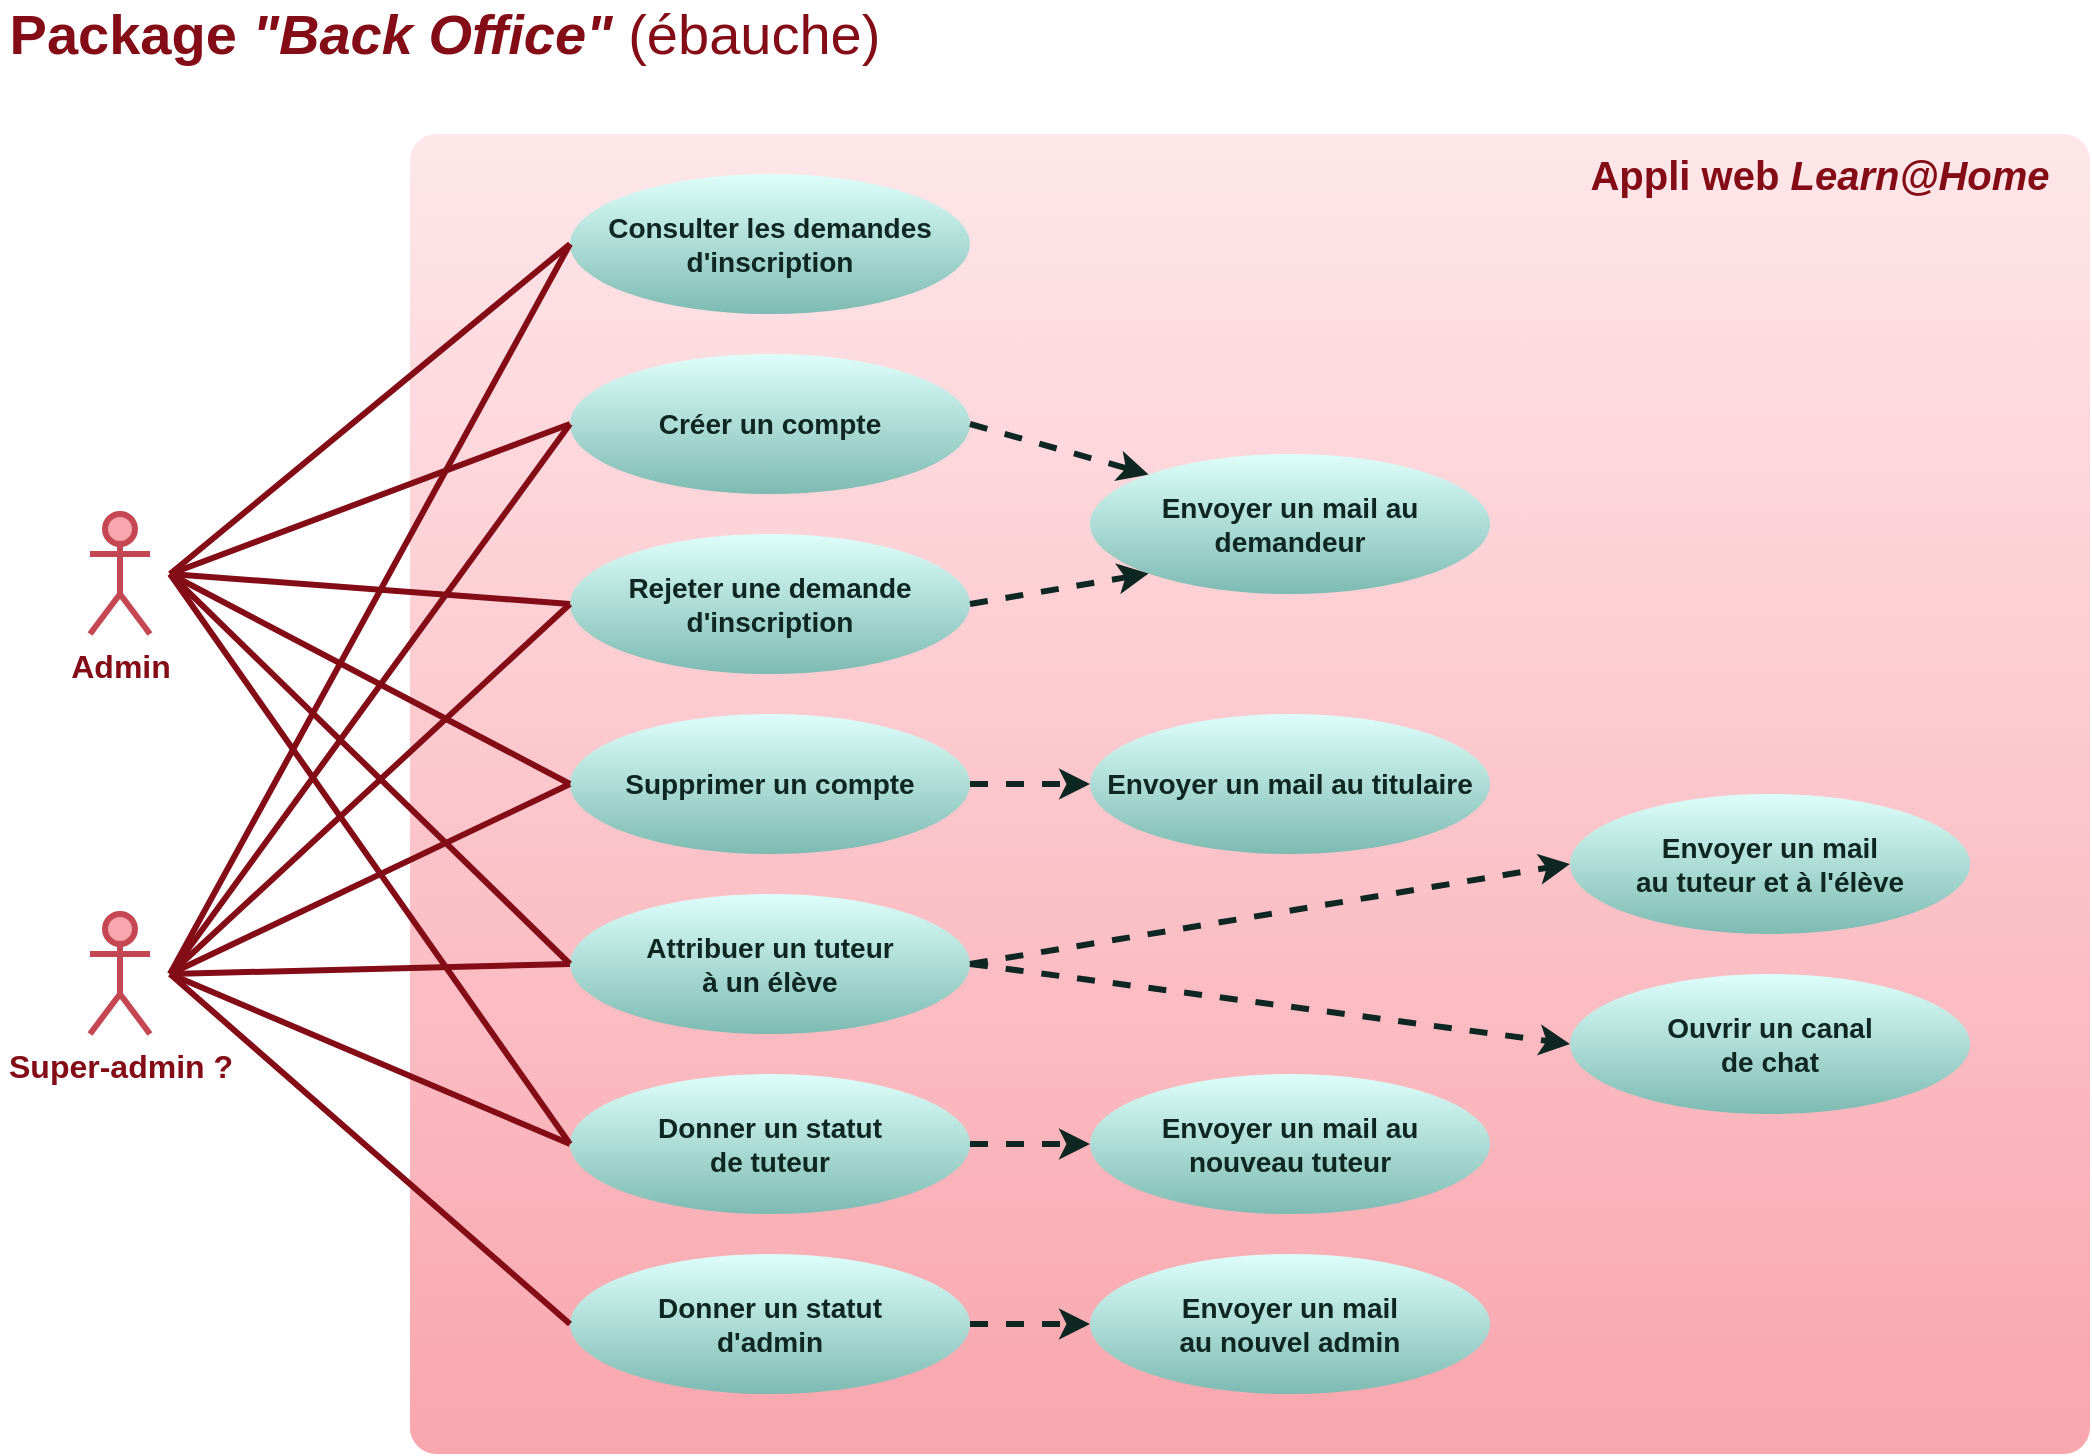 <mxfile>
    <diagram id="AmlEpA3_1aYCrx1T0YUR" name="Page-1">
        <mxGraphModel dx="1296" dy="957" grid="0" gridSize="10" guides="1" tooltips="1" connect="1" arrows="1" fold="1" page="1" pageScale="1" pageWidth="1169" pageHeight="827" background="#ffffff" math="0" shadow="0">
            <root>
                <mxCell id="0"/>
                <mxCell id="1" parent="0"/>
                <mxCell id="9" value="&lt;font size=&quot;1&quot; color=&quot;#830c17&quot;&gt;&lt;span style=&quot;font-size: 28px&quot;&gt;&lt;b&gt;Package &lt;/b&gt;&lt;i style=&quot;font-weight: bold&quot;&gt;&quot;Back Office&quot;&lt;/i&gt; (ébauche)&lt;/span&gt;&lt;/font&gt;" style="text;html=1;strokeColor=none;fillColor=none;align=center;verticalAlign=middle;whiteSpace=wrap;rounded=0;fontColor=#660000;" parent="1" vertex="1">
                    <mxGeometry x="35" y="60" width="445" height="20" as="geometry"/>
                </mxCell>
                <mxCell id="10" value="" style="rounded=1;whiteSpace=wrap;html=1;fontColor=#660000;strokeWidth=3;strokeColor=none;fillColor=#F9A6AE;gradientColor=#fee7ea;gradientDirection=north;arcSize=2;" parent="1" vertex="1">
                    <mxGeometry x="240" y="120" width="840" height="660" as="geometry"/>
                </mxCell>
                <mxCell id="11" value="&lt;font style=&quot;font-size: 16px&quot;&gt;Admin&lt;/font&gt;" style="shape=umlActor;verticalLabelPosition=bottom;verticalAlign=top;html=1;strokeWidth=3;strokeColor=#C64754;fillColor=#f9a6ae;fontColor=#830C17;fontStyle=1" parent="1" vertex="1">
                    <mxGeometry x="80" y="310" width="30" height="60" as="geometry"/>
                </mxCell>
                <mxCell id="13" value="&lt;font color=&quot;#830c17&quot;&gt;&lt;span style=&quot;font-size: 20px&quot;&gt;&lt;b&gt;Appli web&lt;i&gt; Learn@Home&lt;/i&gt;&lt;/b&gt;&lt;/span&gt;&lt;/font&gt;" style="text;html=1;strokeColor=none;fillColor=none;align=center;verticalAlign=middle;whiteSpace=wrap;rounded=0;fontColor=#660000;" parent="1" vertex="1">
                    <mxGeometry x="820" y="130" width="250" height="20" as="geometry"/>
                </mxCell>
                <mxCell id="19" value="&lt;font style=&quot;font-size: 14px&quot;&gt;&lt;b&gt;Donner un statut &lt;br&gt;de tuteur&lt;br&gt;&lt;/b&gt;&lt;/font&gt;" style="ellipse;whiteSpace=wrap;html=1;rounded=1;strokeWidth=3;fontColor=#0e2723;strokeColor=none;fillColor=#defefa;gradientColor=#7dbbb2;" parent="1" vertex="1">
                    <mxGeometry x="320" y="590" width="200" height="70" as="geometry"/>
                </mxCell>
                <mxCell id="36" value="" style="endArrow=none;html=1;fontColor=#0e2723;strokeWidth=3;strokeColor=#830C17;exitX=0;exitY=0.5;exitDx=0;exitDy=0;" parent="1" source="19" edge="1">
                    <mxGeometry width="50" height="50" relative="1" as="geometry">
                        <mxPoint x="318.5" y="272" as="sourcePoint"/>
                        <mxPoint x="120" y="340" as="targetPoint"/>
                    </mxGeometry>
                </mxCell>
                <mxCell id="37" value="&lt;font style=&quot;font-size: 14px&quot;&gt;&lt;b&gt;Attribuer un tuteur &lt;br&gt;à un élève&lt;br&gt;&lt;/b&gt;&lt;/font&gt;" style="ellipse;whiteSpace=wrap;html=1;rounded=1;strokeWidth=3;fontColor=#0e2723;strokeColor=none;fillColor=#defefa;gradientColor=#7dbbb2;" parent="1" vertex="1">
                    <mxGeometry x="320" y="500" width="200" height="70" as="geometry"/>
                </mxCell>
                <mxCell id="40" value="" style="endArrow=none;html=1;fontColor=#0e2723;strokeWidth=3;strokeColor=#830C17;exitX=0;exitY=0.5;exitDx=0;exitDy=0;" parent="1" source="37" edge="1">
                    <mxGeometry width="50" height="50" relative="1" as="geometry">
                        <mxPoint x="495" y="382" as="sourcePoint"/>
                        <mxPoint x="120" y="340" as="targetPoint"/>
                    </mxGeometry>
                </mxCell>
                <mxCell id="42" value="&lt;font&gt;&lt;b&gt;&lt;font style=&quot;font-size: 14px&quot;&gt;Consulter les demandes d'inscription&lt;/font&gt;&lt;br&gt;&lt;/b&gt;&lt;/font&gt;" style="ellipse;whiteSpace=wrap;html=1;rounded=1;strokeWidth=3;fontColor=#0e2723;strokeColor=none;fillColor=#defefa;gradientColor=#7dbbb2;" vertex="1" parent="1">
                    <mxGeometry x="320" y="140" width="200" height="70" as="geometry"/>
                </mxCell>
                <mxCell id="43" value="&lt;font&gt;&lt;b&gt;&lt;font style=&quot;font-size: 14px&quot;&gt;Créer un compte&lt;/font&gt;&lt;br&gt;&lt;/b&gt;&lt;/font&gt;" style="ellipse;whiteSpace=wrap;html=1;rounded=1;strokeWidth=3;fontColor=#0e2723;strokeColor=none;fillColor=#defefa;gradientColor=#7dbbb2;" vertex="1" parent="1">
                    <mxGeometry x="320" y="230" width="200" height="70" as="geometry"/>
                </mxCell>
                <mxCell id="44" value="&lt;font&gt;&lt;b&gt;&lt;font style=&quot;font-size: 14px&quot;&gt;Envoyer un mail au demandeur&lt;/font&gt;&lt;br&gt;&lt;/b&gt;&lt;/font&gt;" style="ellipse;whiteSpace=wrap;html=1;rounded=1;strokeWidth=3;fontColor=#0e2723;strokeColor=none;fillColor=#defefa;gradientColor=#7dbbb2;" vertex="1" parent="1">
                    <mxGeometry x="580" y="280" width="200" height="70" as="geometry"/>
                </mxCell>
                <mxCell id="45" value="" style="endArrow=classic;html=1;fontColor=#0e2723;strokeColor=#0E2723;strokeWidth=3;exitX=1;exitY=0.5;exitDx=0;exitDy=0;dashed=1;entryX=0;entryY=0;entryDx=0;entryDy=0;" edge="1" parent="1" source="43" target="44">
                    <mxGeometry width="50" height="50" relative="1" as="geometry">
                        <mxPoint x="525" y="363" as="sourcePoint"/>
                        <mxPoint x="628" y="528" as="targetPoint"/>
                    </mxGeometry>
                </mxCell>
                <mxCell id="46" value="&lt;font&gt;&lt;b&gt;&lt;font style=&quot;font-size: 14px&quot;&gt;Supprimer un compte&lt;/font&gt;&lt;br&gt;&lt;/b&gt;&lt;/font&gt;" style="ellipse;whiteSpace=wrap;html=1;rounded=1;strokeWidth=3;fontColor=#0e2723;strokeColor=none;fillColor=#defefa;gradientColor=#7dbbb2;" vertex="1" parent="1">
                    <mxGeometry x="320" y="410" width="200" height="70" as="geometry"/>
                </mxCell>
                <mxCell id="47" value="&lt;font&gt;&lt;b&gt;&lt;font style=&quot;font-size: 14px&quot;&gt;Envoyer un mail au titulaire&lt;/font&gt;&lt;br&gt;&lt;/b&gt;&lt;/font&gt;" style="ellipse;whiteSpace=wrap;html=1;rounded=1;strokeWidth=3;fontColor=#0e2723;strokeColor=none;fillColor=#defefa;gradientColor=#7dbbb2;" vertex="1" parent="1">
                    <mxGeometry x="580" y="410" width="200" height="70" as="geometry"/>
                </mxCell>
                <mxCell id="48" value="" style="endArrow=classic;html=1;fontColor=#0e2723;strokeColor=#0E2723;strokeWidth=3;exitX=1;exitY=0.5;exitDx=0;exitDy=0;dashed=1;entryX=0;entryY=0.5;entryDx=0;entryDy=0;" edge="1" parent="1" source="46" target="47">
                    <mxGeometry width="50" height="50" relative="1" as="geometry">
                        <mxPoint x="525" y="583" as="sourcePoint"/>
                        <mxPoint x="648" y="583" as="targetPoint"/>
                    </mxGeometry>
                </mxCell>
                <mxCell id="49" value="&lt;font style=&quot;font-size: 14px&quot;&gt;&lt;b&gt;Donner un statut&lt;br&gt;d'admin&lt;br&gt;&lt;/b&gt;&lt;/font&gt;" style="ellipse;whiteSpace=wrap;html=1;rounded=1;strokeWidth=3;fontColor=#0e2723;strokeColor=none;fillColor=#defefa;gradientColor=#7dbbb2;" vertex="1" parent="1">
                    <mxGeometry x="320" y="680" width="200" height="70" as="geometry"/>
                </mxCell>
                <mxCell id="50" value="&lt;font&gt;&lt;b&gt;&lt;font style=&quot;font-size: 14px&quot;&gt;Envoyer un mail &lt;br&gt;au tuteur et à l'élève&lt;/font&gt;&lt;br&gt;&lt;/b&gt;&lt;/font&gt;" style="ellipse;whiteSpace=wrap;html=1;rounded=1;strokeWidth=3;fontColor=#0e2723;strokeColor=none;fillColor=#defefa;gradientColor=#7dbbb2;" vertex="1" parent="1">
                    <mxGeometry x="820" y="450" width="200" height="70" as="geometry"/>
                </mxCell>
                <mxCell id="51" value="&lt;font style=&quot;font-size: 14px&quot;&gt;&lt;b&gt;Envoyer un mail au&lt;br&gt;nouveau tuteur&lt;br&gt;&lt;/b&gt;&lt;/font&gt;" style="ellipse;whiteSpace=wrap;html=1;rounded=1;strokeWidth=3;fontColor=#0e2723;strokeColor=none;fillColor=#defefa;gradientColor=#7dbbb2;" vertex="1" parent="1">
                    <mxGeometry x="580" y="590" width="200" height="70" as="geometry"/>
                </mxCell>
                <mxCell id="52" value="&lt;font&gt;&lt;b&gt;&lt;font style=&quot;font-size: 14px&quot;&gt;Envoyer un mail &lt;br&gt;au nouvel admin&lt;/font&gt;&lt;br&gt;&lt;/b&gt;&lt;/font&gt;" style="ellipse;whiteSpace=wrap;html=1;rounded=1;strokeWidth=3;fontColor=#0e2723;strokeColor=none;fillColor=#defefa;gradientColor=#7dbbb2;" vertex="1" parent="1">
                    <mxGeometry x="580" y="680" width="200" height="70" as="geometry"/>
                </mxCell>
                <mxCell id="53" value="" style="endArrow=classic;html=1;fontColor=#0e2723;strokeColor=#0E2723;strokeWidth=3;exitX=1;exitY=0.5;exitDx=0;exitDy=0;dashed=1;entryX=0;entryY=0.5;entryDx=0;entryDy=0;" edge="1" parent="1" source="37" target="50">
                    <mxGeometry width="50" height="50" relative="1" as="geometry">
                        <mxPoint x="530" y="405" as="sourcePoint"/>
                        <mxPoint x="648" y="405" as="targetPoint"/>
                    </mxGeometry>
                </mxCell>
                <mxCell id="54" value="" style="endArrow=classic;html=1;fontColor=#0e2723;strokeColor=#0E2723;strokeWidth=3;exitX=1;exitY=0.5;exitDx=0;exitDy=0;dashed=1;entryX=0;entryY=0.5;entryDx=0;entryDy=0;" edge="1" parent="1" source="49" target="52">
                    <mxGeometry width="50" height="50" relative="1" as="geometry">
                        <mxPoint x="530" y="505" as="sourcePoint"/>
                        <mxPoint x="648" y="505" as="targetPoint"/>
                    </mxGeometry>
                </mxCell>
                <mxCell id="55" value="" style="endArrow=classic;html=1;fontColor=#0e2723;strokeColor=#0E2723;strokeWidth=3;exitX=1;exitY=0.5;exitDx=0;exitDy=0;dashed=1;entryX=0;entryY=0.5;entryDx=0;entryDy=0;" edge="1" parent="1" source="19" target="51">
                    <mxGeometry width="50" height="50" relative="1" as="geometry">
                        <mxPoint x="540" y="515" as="sourcePoint"/>
                        <mxPoint x="658" y="515" as="targetPoint"/>
                    </mxGeometry>
                </mxCell>
                <mxCell id="56" value="&lt;font style=&quot;font-size: 16px&quot;&gt;Super-admin ?&lt;br&gt;&lt;/font&gt;" style="shape=umlActor;verticalLabelPosition=bottom;verticalAlign=top;html=1;strokeWidth=3;strokeColor=#C64754;fillColor=#f9a6ae;fontColor=#830C17;fontStyle=1" vertex="1" parent="1">
                    <mxGeometry x="80" y="510" width="30" height="60" as="geometry"/>
                </mxCell>
                <mxCell id="64" value="" style="endArrow=none;html=1;fontColor=#0e2723;strokeWidth=3;strokeColor=#830C17;exitX=0;exitY=0.5;exitDx=0;exitDy=0;" edge="1" parent="1" source="46">
                    <mxGeometry width="50" height="50" relative="1" as="geometry">
                        <mxPoint x="330" y="605" as="sourcePoint"/>
                        <mxPoint x="120" y="340" as="targetPoint"/>
                    </mxGeometry>
                </mxCell>
                <mxCell id="65" value="" style="endArrow=none;html=1;fontColor=#0e2723;strokeWidth=3;strokeColor=#830C17;exitX=0;exitY=0.5;exitDx=0;exitDy=0;" edge="1" parent="1" source="43">
                    <mxGeometry width="50" height="50" relative="1" as="geometry">
                        <mxPoint x="340" y="615" as="sourcePoint"/>
                        <mxPoint x="120" y="340" as="targetPoint"/>
                    </mxGeometry>
                </mxCell>
                <mxCell id="66" value="" style="endArrow=none;html=1;fontColor=#0e2723;strokeWidth=3;strokeColor=#830C17;exitX=0;exitY=0.5;exitDx=0;exitDy=0;" edge="1" parent="1" source="42">
                    <mxGeometry width="50" height="50" relative="1" as="geometry">
                        <mxPoint x="350" y="625" as="sourcePoint"/>
                        <mxPoint x="120" y="340" as="targetPoint"/>
                    </mxGeometry>
                </mxCell>
                <mxCell id="67" value="" style="endArrow=none;html=1;fontColor=#0e2723;strokeWidth=3;strokeColor=#830C17;exitX=0;exitY=0.5;exitDx=0;exitDy=0;" edge="1" parent="1" source="46">
                    <mxGeometry width="50" height="50" relative="1" as="geometry">
                        <mxPoint x="330" y="205" as="sourcePoint"/>
                        <mxPoint x="120" y="540" as="targetPoint"/>
                    </mxGeometry>
                </mxCell>
                <mxCell id="68" value="" style="endArrow=none;html=1;fontColor=#0e2723;strokeWidth=3;strokeColor=#830C17;exitX=0;exitY=0.5;exitDx=0;exitDy=0;" edge="1" parent="1" source="42">
                    <mxGeometry width="50" height="50" relative="1" as="geometry">
                        <mxPoint x="340" y="215" as="sourcePoint"/>
                        <mxPoint x="120" y="540" as="targetPoint"/>
                    </mxGeometry>
                </mxCell>
                <mxCell id="69" value="" style="endArrow=none;html=1;fontColor=#0e2723;strokeWidth=3;strokeColor=#830C17;exitX=0;exitY=0.5;exitDx=0;exitDy=0;" edge="1" parent="1" source="37">
                    <mxGeometry width="50" height="50" relative="1" as="geometry">
                        <mxPoint x="350" y="225" as="sourcePoint"/>
                        <mxPoint x="120" y="540" as="targetPoint"/>
                    </mxGeometry>
                </mxCell>
                <mxCell id="70" value="" style="endArrow=none;html=1;fontColor=#0e2723;strokeWidth=3;strokeColor=#830C17;exitX=0;exitY=0.5;exitDx=0;exitDy=0;" edge="1" parent="1" source="19">
                    <mxGeometry width="50" height="50" relative="1" as="geometry">
                        <mxPoint x="360" y="235" as="sourcePoint"/>
                        <mxPoint x="120" y="540" as="targetPoint"/>
                    </mxGeometry>
                </mxCell>
                <mxCell id="71" value="" style="endArrow=none;html=1;fontColor=#0e2723;strokeWidth=3;strokeColor=#830C17;exitX=0;exitY=0.5;exitDx=0;exitDy=0;" edge="1" parent="1" source="49">
                    <mxGeometry width="50" height="50" relative="1" as="geometry">
                        <mxPoint x="370" y="245" as="sourcePoint"/>
                        <mxPoint x="120" y="540" as="targetPoint"/>
                    </mxGeometry>
                </mxCell>
                <mxCell id="72" value="" style="endArrow=none;html=1;fontColor=#0e2723;strokeWidth=3;strokeColor=#830C17;exitX=0;exitY=0.5;exitDx=0;exitDy=0;" edge="1" parent="1" source="43">
                    <mxGeometry width="50" height="50" relative="1" as="geometry">
                        <mxPoint x="330" y="205" as="sourcePoint"/>
                        <mxPoint x="120" y="540" as="targetPoint"/>
                    </mxGeometry>
                </mxCell>
                <mxCell id="73" value="&lt;font style=&quot;font-size: 14px&quot;&gt;&lt;b&gt;Ouvrir un canal&lt;br&gt;de chat&lt;br&gt;&lt;/b&gt;&lt;/font&gt;" style="ellipse;whiteSpace=wrap;html=1;rounded=1;strokeWidth=3;fontColor=#0e2723;strokeColor=none;fillColor=#defefa;gradientColor=#7dbbb2;" vertex="1" parent="1">
                    <mxGeometry x="820" y="540" width="200" height="70" as="geometry"/>
                </mxCell>
                <mxCell id="74" value="" style="endArrow=classic;html=1;fontColor=#0e2723;strokeColor=#0E2723;strokeWidth=3;exitX=1;exitY=0.5;exitDx=0;exitDy=0;dashed=1;entryX=0;entryY=0.5;entryDx=0;entryDy=0;" edge="1" parent="1" source="37" target="73">
                    <mxGeometry width="50" height="50" relative="1" as="geometry">
                        <mxPoint x="530" y="505" as="sourcePoint"/>
                        <mxPoint x="810" y="465" as="targetPoint"/>
                    </mxGeometry>
                </mxCell>
                <mxCell id="75" value="&lt;font style=&quot;font-size: 14px&quot;&gt;&lt;b&gt;&lt;font style=&quot;font-size: 14px&quot;&gt;Rejeter une demande&lt;br&gt;&lt;/font&gt;d'inscription&lt;br&gt;&lt;/b&gt;&lt;/font&gt;" style="ellipse;whiteSpace=wrap;html=1;rounded=1;strokeWidth=3;fontColor=#0e2723;strokeColor=none;fillColor=#defefa;gradientColor=#7dbbb2;" vertex="1" parent="1">
                    <mxGeometry x="320" y="320" width="200" height="70" as="geometry"/>
                </mxCell>
                <mxCell id="76" value="" style="endArrow=classic;html=1;fontColor=#0e2723;strokeColor=#0E2723;strokeWidth=3;exitX=1;exitY=0.5;exitDx=0;exitDy=0;dashed=1;entryX=0;entryY=1;entryDx=0;entryDy=0;" edge="1" parent="1" source="75" target="44">
                    <mxGeometry width="50" height="50" relative="1" as="geometry">
                        <mxPoint x="530" y="275" as="sourcePoint"/>
                        <mxPoint x="595" y="325" as="targetPoint"/>
                    </mxGeometry>
                </mxCell>
                <mxCell id="77" value="" style="endArrow=none;html=1;fontColor=#0e2723;strokeWidth=3;strokeColor=#830C17;exitX=0;exitY=0.5;exitDx=0;exitDy=0;" edge="1" parent="1" source="75">
                    <mxGeometry width="50" height="50" relative="1" as="geometry">
                        <mxPoint x="330" y="275" as="sourcePoint"/>
                        <mxPoint x="120" y="340" as="targetPoint"/>
                    </mxGeometry>
                </mxCell>
                <mxCell id="78" value="" style="endArrow=none;html=1;fontColor=#0e2723;strokeWidth=3;strokeColor=#830C17;exitX=0;exitY=0.5;exitDx=0;exitDy=0;" edge="1" parent="1" source="75">
                    <mxGeometry width="50" height="50" relative="1" as="geometry">
                        <mxPoint x="340" y="285" as="sourcePoint"/>
                        <mxPoint x="120" y="540" as="targetPoint"/>
                    </mxGeometry>
                </mxCell>
            </root>
        </mxGraphModel>
    </diagram>
</mxfile>